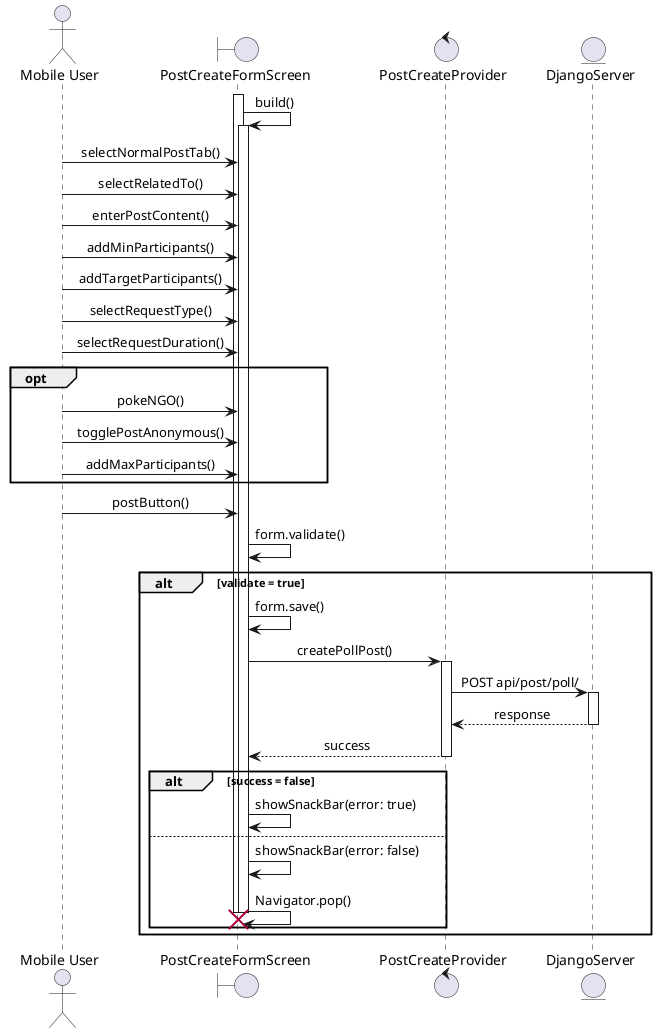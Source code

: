 @startuml uc1-sequence
skinparam sequenceMessageAlign center
actor       "Mobile User"       as actor
boundary    PostCreateFormScreen    as ui
control     PostCreateProvider  as provider
entity      DjangoServer      as server

activate  ui
ui -> ui: build()
activate ui
actor -> ui: selectNormalPostTab()
actor -> ui: selectRelatedTo()
actor -> ui: enterPostContent()
actor -> ui: addMinParticipants()
actor -> ui: addTargetParticipants()
actor -> ui: selectRequestType()
actor -> ui: selectRequestDuration()
opt
    actor -> ui: pokeNGO()
    actor -> ui: togglePostAnonymous()
    actor -> ui: addMaxParticipants()
end
actor -> ui: postButton()
ui -> ui: form.validate()
alt validate = true
    ui -> ui: form.save()
    ui -> provider: createPollPost()
    activate provider
    provider -> server: POST api/post/poll/
    activate server
    server --> provider: response
    deactivate server
    return success
    alt success = false
        ui -> ui: showSnackBar(error: true)
    else
        ui -> ui: showSnackBar(error: false)
        ui -> ui: Navigator.pop()
        deactivate ui
        destroy ui
    end
end
@enduml
